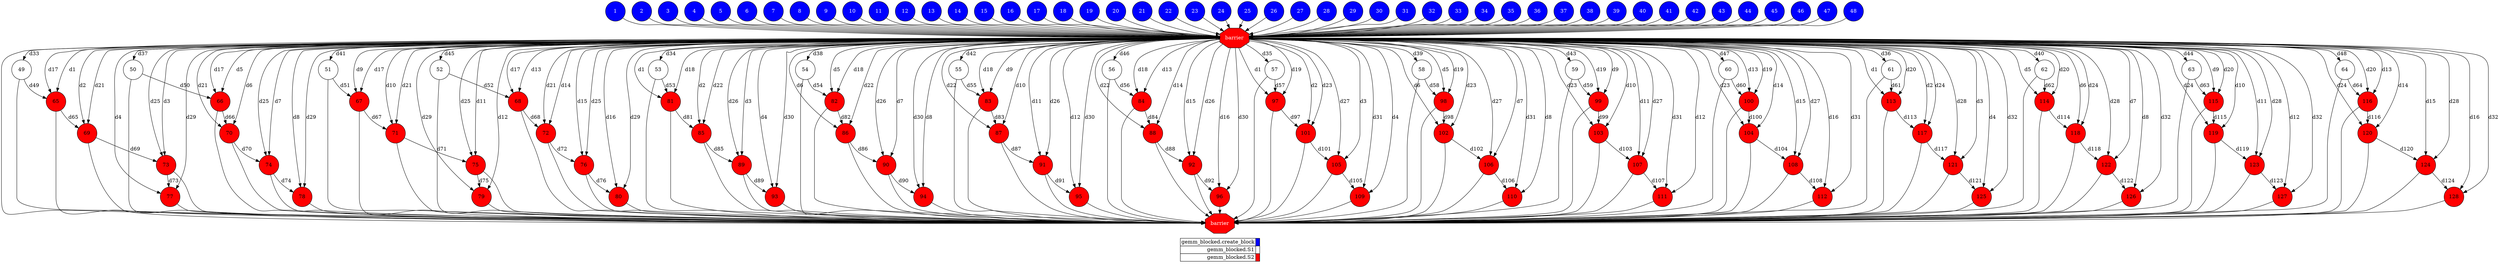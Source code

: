 digraph {
  rankdir=TB;
  labeljust="l";
  subgraph dependence_graph {
    ranksep=0.20;
    node[height=0.75];

1[shape=circle, style=filled fillcolor="#0000ff" fontcolor="#ffffff"];
2[shape=circle, style=filled fillcolor="#0000ff" fontcolor="#ffffff"];
3[shape=circle, style=filled fillcolor="#0000ff" fontcolor="#ffffff"];
4[shape=circle, style=filled fillcolor="#0000ff" fontcolor="#ffffff"];
5[shape=circle, style=filled fillcolor="#0000ff" fontcolor="#ffffff"];
6[shape=circle, style=filled fillcolor="#0000ff" fontcolor="#ffffff"];
7[shape=circle, style=filled fillcolor="#0000ff" fontcolor="#ffffff"];
8[shape=circle, style=filled fillcolor="#0000ff" fontcolor="#ffffff"];
9[shape=circle, style=filled fillcolor="#0000ff" fontcolor="#ffffff"];
10[shape=circle, style=filled fillcolor="#0000ff" fontcolor="#ffffff"];
11[shape=circle, style=filled fillcolor="#0000ff" fontcolor="#ffffff"];
12[shape=circle, style=filled fillcolor="#0000ff" fontcolor="#ffffff"];
13[shape=circle, style=filled fillcolor="#0000ff" fontcolor="#ffffff"];
14[shape=circle, style=filled fillcolor="#0000ff" fontcolor="#ffffff"];
15[shape=circle, style=filled fillcolor="#0000ff" fontcolor="#ffffff"];
16[shape=circle, style=filled fillcolor="#0000ff" fontcolor="#ffffff"];
17[shape=circle, style=filled fillcolor="#0000ff" fontcolor="#ffffff"];
18[shape=circle, style=filled fillcolor="#0000ff" fontcolor="#ffffff"];
19[shape=circle, style=filled fillcolor="#0000ff" fontcolor="#ffffff"];
20[shape=circle, style=filled fillcolor="#0000ff" fontcolor="#ffffff"];
21[shape=circle, style=filled fillcolor="#0000ff" fontcolor="#ffffff"];
22[shape=circle, style=filled fillcolor="#0000ff" fontcolor="#ffffff"];
23[shape=circle, style=filled fillcolor="#0000ff" fontcolor="#ffffff"];
24[shape=circle, style=filled fillcolor="#0000ff" fontcolor="#ffffff"];
25[shape=circle, style=filled fillcolor="#0000ff" fontcolor="#ffffff"];
26[shape=circle, style=filled fillcolor="#0000ff" fontcolor="#ffffff"];
27[shape=circle, style=filled fillcolor="#0000ff" fontcolor="#ffffff"];
28[shape=circle, style=filled fillcolor="#0000ff" fontcolor="#ffffff"];
29[shape=circle, style=filled fillcolor="#0000ff" fontcolor="#ffffff"];
30[shape=circle, style=filled fillcolor="#0000ff" fontcolor="#ffffff"];
31[shape=circle, style=filled fillcolor="#0000ff" fontcolor="#ffffff"];
32[shape=circle, style=filled fillcolor="#0000ff" fontcolor="#ffffff"];
33[shape=circle, style=filled fillcolor="#0000ff" fontcolor="#ffffff"];
34[shape=circle, style=filled fillcolor="#0000ff" fontcolor="#ffffff"];
35[shape=circle, style=filled fillcolor="#0000ff" fontcolor="#ffffff"];
36[shape=circle, style=filled fillcolor="#0000ff" fontcolor="#ffffff"];
37[shape=circle, style=filled fillcolor="#0000ff" fontcolor="#ffffff"];
38[shape=circle, style=filled fillcolor="#0000ff" fontcolor="#ffffff"];
39[shape=circle, style=filled fillcolor="#0000ff" fontcolor="#ffffff"];
40[shape=circle, style=filled fillcolor="#0000ff" fontcolor="#ffffff"];
41[shape=circle, style=filled fillcolor="#0000ff" fontcolor="#ffffff"];
42[shape=circle, style=filled fillcolor="#0000ff" fontcolor="#ffffff"];
43[shape=circle, style=filled fillcolor="#0000ff" fontcolor="#ffffff"];
44[shape=circle, style=filled fillcolor="#0000ff" fontcolor="#ffffff"];
45[shape=circle, style=filled fillcolor="#0000ff" fontcolor="#ffffff"];
46[shape=circle, style=filled fillcolor="#0000ff" fontcolor="#ffffff"];
47[shape=circle, style=filled fillcolor="#0000ff" fontcolor="#ffffff"];
48[shape=circle, style=filled fillcolor="#0000ff" fontcolor="#ffffff"];
Synchro1[label="barrier", shape=octagon, style=filled fillcolor="#ff0000" fontcolor="#FFFFFF"];
37 -> Synchro1;
30 -> Synchro1;
40 -> Synchro1;
12 -> Synchro1;
7 -> Synchro1;
20 -> Synchro1;
42 -> Synchro1;
15 -> Synchro1;
24 -> Synchro1;
38 -> Synchro1;
6 -> Synchro1;
3 -> Synchro1;
46 -> Synchro1;
36 -> Synchro1;
2 -> Synchro1;
11 -> Synchro1;
25 -> Synchro1;
18 -> Synchro1;
19 -> Synchro1;
32 -> Synchro1;
33 -> Synchro1;
17 -> Synchro1;
1 -> Synchro1;
43 -> Synchro1;
16 -> Synchro1;
23 -> Synchro1;
21 -> Synchro1;
41 -> Synchro1;
45 -> Synchro1;
26 -> Synchro1;
31 -> Synchro1;
34 -> Synchro1;
47 -> Synchro1;
13 -> Synchro1;
14 -> Synchro1;
35 -> Synchro1;
22 -> Synchro1;
8 -> Synchro1;
28 -> Synchro1;
4 -> Synchro1;
39 -> Synchro1;
27 -> Synchro1;
10 -> Synchro1;
44 -> Synchro1;
29 -> Synchro1;
48 -> Synchro1;
9 -> Synchro1;
5 -> Synchro1;
49[shape=circle, style=filled fillcolor="#ffffff" fontcolor="#000000"];
Synchro1 -> 49[ label="d33" ];
50[shape=circle, style=filled fillcolor="#ffffff" fontcolor="#000000"];
Synchro1 -> 50[ label="d37" ];
51[shape=circle, style=filled fillcolor="#ffffff" fontcolor="#000000"];
Synchro1 -> 51[ label="d41" ];
52[shape=circle, style=filled fillcolor="#ffffff" fontcolor="#000000"];
Synchro1 -> 52[ label="d45" ];
53[shape=circle, style=filled fillcolor="#ffffff" fontcolor="#000000"];
Synchro1 -> 53[ label="d34" ];
54[shape=circle, style=filled fillcolor="#ffffff" fontcolor="#000000"];
Synchro1 -> 54[ label="d38" ];
55[shape=circle, style=filled fillcolor="#ffffff" fontcolor="#000000"];
Synchro1 -> 55[ label="d42" ];
56[shape=circle, style=filled fillcolor="#ffffff" fontcolor="#000000"];
Synchro1 -> 56[ label="d46" ];
57[shape=circle, style=filled fillcolor="#ffffff" fontcolor="#000000"];
Synchro1 -> 57[ label="d35" ];
58[shape=circle, style=filled fillcolor="#ffffff" fontcolor="#000000"];
Synchro1 -> 58[ label="d39" ];
59[shape=circle, style=filled fillcolor="#ffffff" fontcolor="#000000"];
Synchro1 -> 59[ label="d43" ];
60[shape=circle, style=filled fillcolor="#ffffff" fontcolor="#000000"];
Synchro1 -> 60[ label="d47" ];
61[shape=circle, style=filled fillcolor="#ffffff" fontcolor="#000000"];
Synchro1 -> 61[ label="d36" ];
62[shape=circle, style=filled fillcolor="#ffffff" fontcolor="#000000"];
Synchro1 -> 62[ label="d40" ];
63[shape=circle, style=filled fillcolor="#ffffff" fontcolor="#000000"];
Synchro1 -> 63[ label="d44" ];
64[shape=circle, style=filled fillcolor="#ffffff" fontcolor="#000000"];
Synchro1 -> 64[ label="d48" ];
65[shape=circle, style=filled fillcolor="#ff0000" fontcolor="#000000"];
49 -> 65[ label="d49" ];
Synchro1 -> 65[ label="d1" ];
Synchro1 -> 65[ label="d17" ];
66[shape=circle, style=filled fillcolor="#ff0000" fontcolor="#000000"];
50 -> 66[ label="d50" ];
Synchro1 -> 66[ label="d5" ];
Synchro1 -> 66[ label="d17" ];
67[shape=circle, style=filled fillcolor="#ff0000" fontcolor="#000000"];
51 -> 67[ label="d51" ];
Synchro1 -> 67[ label="d9" ];
Synchro1 -> 67[ label="d17" ];
68[shape=circle, style=filled fillcolor="#ff0000" fontcolor="#000000"];
52 -> 68[ label="d52" ];
Synchro1 -> 68[ label="d13" ];
Synchro1 -> 68[ label="d17" ];
69[shape=circle, style=filled fillcolor="#ff0000" fontcolor="#000000"];
65 -> 69[ label="d65" ];
Synchro1 -> 69[ label="d2" ];
Synchro1 -> 69[ label="d21" ];
70[shape=circle, style=filled fillcolor="#ff0000" fontcolor="#000000"];
66 -> 70[ label="d66" ];
Synchro1 -> 70[ label="d6" ];
Synchro1 -> 70[ label="d21" ];
71[shape=circle, style=filled fillcolor="#ff0000" fontcolor="#000000"];
67 -> 71[ label="d67" ];
Synchro1 -> 71[ label="d10" ];
Synchro1 -> 71[ label="d21" ];
72[shape=circle, style=filled fillcolor="#ff0000" fontcolor="#000000"];
68 -> 72[ label="d68" ];
Synchro1 -> 72[ label="d14" ];
Synchro1 -> 72[ label="d21" ];
73[shape=circle, style=filled fillcolor="#ff0000" fontcolor="#000000"];
69 -> 73[ label="d69" ];
Synchro1 -> 73[ label="d3" ];
Synchro1 -> 73[ label="d25" ];
74[shape=circle, style=filled fillcolor="#ff0000" fontcolor="#000000"];
70 -> 74[ label="d70" ];
Synchro1 -> 74[ label="d7" ];
Synchro1 -> 74[ label="d25" ];
75[shape=circle, style=filled fillcolor="#ff0000" fontcolor="#000000"];
71 -> 75[ label="d71" ];
Synchro1 -> 75[ label="d11" ];
Synchro1 -> 75[ label="d25" ];
76[shape=circle, style=filled fillcolor="#ff0000" fontcolor="#000000"];
72 -> 76[ label="d72" ];
Synchro1 -> 76[ label="d15" ];
Synchro1 -> 76[ label="d25" ];
77[shape=circle, style=filled fillcolor="#ff0000" fontcolor="#000000"];
73 -> 77[ label="d73" ];
Synchro1 -> 77[ label="d4" ];
Synchro1 -> 77[ label="d29" ];
78[shape=circle, style=filled fillcolor="#ff0000" fontcolor="#000000"];
74 -> 78[ label="d74" ];
Synchro1 -> 78[ label="d8" ];
Synchro1 -> 78[ label="d29" ];
79[shape=circle, style=filled fillcolor="#ff0000" fontcolor="#000000"];
75 -> 79[ label="d75" ];
Synchro1 -> 79[ label="d12" ];
Synchro1 -> 79[ label="d29" ];
80[shape=circle, style=filled fillcolor="#ff0000" fontcolor="#000000"];
76 -> 80[ label="d76" ];
Synchro1 -> 80[ label="d16" ];
Synchro1 -> 80[ label="d29" ];
81[shape=circle, style=filled fillcolor="#ff0000" fontcolor="#000000"];
53 -> 81[ label="d53" ];
Synchro1 -> 81[ label="d1" ];
Synchro1 -> 81[ label="d18" ];
82[shape=circle, style=filled fillcolor="#ff0000" fontcolor="#000000"];
54 -> 82[ label="d54" ];
Synchro1 -> 82[ label="d5" ];
Synchro1 -> 82[ label="d18" ];
83[shape=circle, style=filled fillcolor="#ff0000" fontcolor="#000000"];
55 -> 83[ label="d55" ];
Synchro1 -> 83[ label="d9" ];
Synchro1 -> 83[ label="d18" ];
84[shape=circle, style=filled fillcolor="#ff0000" fontcolor="#000000"];
56 -> 84[ label="d56" ];
Synchro1 -> 84[ label="d13" ];
Synchro1 -> 84[ label="d18" ];
85[shape=circle, style=filled fillcolor="#ff0000" fontcolor="#000000"];
81 -> 85[ label="d81" ];
Synchro1 -> 85[ label="d2" ];
Synchro1 -> 85[ label="d22" ];
86[shape=circle, style=filled fillcolor="#ff0000" fontcolor="#000000"];
82 -> 86[ label="d82" ];
Synchro1 -> 86[ label="d6" ];
Synchro1 -> 86[ label="d22" ];
87[shape=circle, style=filled fillcolor="#ff0000" fontcolor="#000000"];
83 -> 87[ label="d83" ];
Synchro1 -> 87[ label="d10" ];
Synchro1 -> 87[ label="d22" ];
88[shape=circle, style=filled fillcolor="#ff0000" fontcolor="#000000"];
84 -> 88[ label="d84" ];
Synchro1 -> 88[ label="d14" ];
Synchro1 -> 88[ label="d22" ];
89[shape=circle, style=filled fillcolor="#ff0000" fontcolor="#000000"];
85 -> 89[ label="d85" ];
Synchro1 -> 89[ label="d3" ];
Synchro1 -> 89[ label="d26" ];
90[shape=circle, style=filled fillcolor="#ff0000" fontcolor="#000000"];
86 -> 90[ label="d86" ];
Synchro1 -> 90[ label="d7" ];
Synchro1 -> 90[ label="d26" ];
91[shape=circle, style=filled fillcolor="#ff0000" fontcolor="#000000"];
87 -> 91[ label="d87" ];
Synchro1 -> 91[ label="d11" ];
Synchro1 -> 91[ label="d26" ];
92[shape=circle, style=filled fillcolor="#ff0000" fontcolor="#000000"];
88 -> 92[ label="d88" ];
Synchro1 -> 92[ label="d15" ];
Synchro1 -> 92[ label="d26" ];
93[shape=circle, style=filled fillcolor="#ff0000" fontcolor="#000000"];
89 -> 93[ label="d89" ];
Synchro1 -> 93[ label="d4" ];
Synchro1 -> 93[ label="d30" ];
94[shape=circle, style=filled fillcolor="#ff0000" fontcolor="#000000"];
90 -> 94[ label="d90" ];
Synchro1 -> 94[ label="d8" ];
Synchro1 -> 94[ label="d30" ];
95[shape=circle, style=filled fillcolor="#ff0000" fontcolor="#000000"];
91 -> 95[ label="d91" ];
Synchro1 -> 95[ label="d12" ];
Synchro1 -> 95[ label="d30" ];
96[shape=circle, style=filled fillcolor="#ff0000" fontcolor="#000000"];
92 -> 96[ label="d92" ];
Synchro1 -> 96[ label="d16" ];
Synchro1 -> 96[ label="d30" ];
97[shape=circle, style=filled fillcolor="#ff0000" fontcolor="#000000"];
57 -> 97[ label="d57" ];
Synchro1 -> 97[ label="d1" ];
Synchro1 -> 97[ label="d19" ];
98[shape=circle, style=filled fillcolor="#ff0000" fontcolor="#000000"];
58 -> 98[ label="d58" ];
Synchro1 -> 98[ label="d5" ];
Synchro1 -> 98[ label="d19" ];
99[shape=circle, style=filled fillcolor="#ff0000" fontcolor="#000000"];
59 -> 99[ label="d59" ];
Synchro1 -> 99[ label="d9" ];
Synchro1 -> 99[ label="d19" ];
100[shape=circle, style=filled fillcolor="#ff0000" fontcolor="#000000"];
60 -> 100[ label="d60" ];
Synchro1 -> 100[ label="d13" ];
Synchro1 -> 100[ label="d19" ];
101[shape=circle, style=filled fillcolor="#ff0000" fontcolor="#000000"];
97 -> 101[ label="d97" ];
Synchro1 -> 101[ label="d2" ];
Synchro1 -> 101[ label="d23" ];
102[shape=circle, style=filled fillcolor="#ff0000" fontcolor="#000000"];
98 -> 102[ label="d98" ];
Synchro1 -> 102[ label="d6" ];
Synchro1 -> 102[ label="d23" ];
103[shape=circle, style=filled fillcolor="#ff0000" fontcolor="#000000"];
99 -> 103[ label="d99" ];
Synchro1 -> 103[ label="d10" ];
Synchro1 -> 103[ label="d23" ];
104[shape=circle, style=filled fillcolor="#ff0000" fontcolor="#000000"];
100 -> 104[ label="d100" ];
Synchro1 -> 104[ label="d14" ];
Synchro1 -> 104[ label="d23" ];
105[shape=circle, style=filled fillcolor="#ff0000" fontcolor="#000000"];
101 -> 105[ label="d101" ];
Synchro1 -> 105[ label="d3" ];
Synchro1 -> 105[ label="d27" ];
106[shape=circle, style=filled fillcolor="#ff0000" fontcolor="#000000"];
102 -> 106[ label="d102" ];
Synchro1 -> 106[ label="d7" ];
Synchro1 -> 106[ label="d27" ];
107[shape=circle, style=filled fillcolor="#ff0000" fontcolor="#000000"];
103 -> 107[ label="d103" ];
Synchro1 -> 107[ label="d11" ];
Synchro1 -> 107[ label="d27" ];
108[shape=circle, style=filled fillcolor="#ff0000" fontcolor="#000000"];
104 -> 108[ label="d104" ];
Synchro1 -> 108[ label="d15" ];
Synchro1 -> 108[ label="d27" ];
109[shape=circle, style=filled fillcolor="#ff0000" fontcolor="#000000"];
105 -> 109[ label="d105" ];
Synchro1 -> 109[ label="d4" ];
Synchro1 -> 109[ label="d31" ];
110[shape=circle, style=filled fillcolor="#ff0000" fontcolor="#000000"];
106 -> 110[ label="d106" ];
Synchro1 -> 110[ label="d8" ];
Synchro1 -> 110[ label="d31" ];
111[shape=circle, style=filled fillcolor="#ff0000" fontcolor="#000000"];
107 -> 111[ label="d107" ];
Synchro1 -> 111[ label="d12" ];
Synchro1 -> 111[ label="d31" ];
112[shape=circle, style=filled fillcolor="#ff0000" fontcolor="#000000"];
108 -> 112[ label="d108" ];
Synchro1 -> 112[ label="d16" ];
Synchro1 -> 112[ label="d31" ];
113[shape=circle, style=filled fillcolor="#ff0000" fontcolor="#000000"];
61 -> 113[ label="d61" ];
Synchro1 -> 113[ label="d1" ];
Synchro1 -> 113[ label="d20" ];
114[shape=circle, style=filled fillcolor="#ff0000" fontcolor="#000000"];
62 -> 114[ label="d62" ];
Synchro1 -> 114[ label="d5" ];
Synchro1 -> 114[ label="d20" ];
115[shape=circle, style=filled fillcolor="#ff0000" fontcolor="#000000"];
63 -> 115[ label="d63" ];
Synchro1 -> 115[ label="d9" ];
Synchro1 -> 115[ label="d20" ];
116[shape=circle, style=filled fillcolor="#ff0000" fontcolor="#000000"];
64 -> 116[ label="d64" ];
Synchro1 -> 116[ label="d13" ];
Synchro1 -> 116[ label="d20" ];
117[shape=circle, style=filled fillcolor="#ff0000" fontcolor="#000000"];
113 -> 117[ label="d113" ];
Synchro1 -> 117[ label="d2" ];
Synchro1 -> 117[ label="d24" ];
118[shape=circle, style=filled fillcolor="#ff0000" fontcolor="#000000"];
114 -> 118[ label="d114" ];
Synchro1 -> 118[ label="d6" ];
Synchro1 -> 118[ label="d24" ];
119[shape=circle, style=filled fillcolor="#ff0000" fontcolor="#000000"];
115 -> 119[ label="d115" ];
Synchro1 -> 119[ label="d10" ];
Synchro1 -> 119[ label="d24" ];
120[shape=circle, style=filled fillcolor="#ff0000" fontcolor="#000000"];
116 -> 120[ label="d116" ];
Synchro1 -> 120[ label="d14" ];
Synchro1 -> 120[ label="d24" ];
121[shape=circle, style=filled fillcolor="#ff0000" fontcolor="#000000"];
117 -> 121[ label="d117" ];
Synchro1 -> 121[ label="d3" ];
Synchro1 -> 121[ label="d28" ];
122[shape=circle, style=filled fillcolor="#ff0000" fontcolor="#000000"];
118 -> 122[ label="d118" ];
Synchro1 -> 122[ label="d7" ];
Synchro1 -> 122[ label="d28" ];
123[shape=circle, style=filled fillcolor="#ff0000" fontcolor="#000000"];
119 -> 123[ label="d119" ];
Synchro1 -> 123[ label="d11" ];
Synchro1 -> 123[ label="d28" ];
124[shape=circle, style=filled fillcolor="#ff0000" fontcolor="#000000"];
120 -> 124[ label="d120" ];
Synchro1 -> 124[ label="d15" ];
Synchro1 -> 124[ label="d28" ];
125[shape=circle, style=filled fillcolor="#ff0000" fontcolor="#000000"];
121 -> 125[ label="d121" ];
Synchro1 -> 125[ label="d4" ];
Synchro1 -> 125[ label="d32" ];
126[shape=circle, style=filled fillcolor="#ff0000" fontcolor="#000000"];
122 -> 126[ label="d122" ];
Synchro1 -> 126[ label="d8" ];
Synchro1 -> 126[ label="d32" ];
127[shape=circle, style=filled fillcolor="#ff0000" fontcolor="#000000"];
123 -> 127[ label="d123" ];
Synchro1 -> 127[ label="d12" ];
Synchro1 -> 127[ label="d32" ];
128[shape=circle, style=filled fillcolor="#ff0000" fontcolor="#000000"];
124 -> 128[ label="d124" ];
Synchro1 -> 128[ label="d16" ];
Synchro1 -> 128[ label="d32" ];
Synchro2[label="barrier", shape=octagon, style=filled fillcolor="#ff0000" fontcolor="#FFFFFF"];
Synchro1 -> Synchro2;
49 -> Synchro2;
107 -> Synchro2;
127 -> Synchro2;
103 -> Synchro2;
95 -> Synchro2;
72 -> Synchro2;
75 -> Synchro2;
80 -> Synchro2;
114 -> Synchro2;
59 -> Synchro2;
97 -> Synchro2;
116 -> Synchro2;
84 -> Synchro2;
126 -> Synchro2;
85 -> Synchro2;
50 -> Synchro2;
111 -> Synchro2;
63 -> Synchro2;
54 -> Synchro2;
105 -> Synchro2;
62 -> Synchro2;
51 -> Synchro2;
82 -> Synchro2;
108 -> Synchro2;
58 -> Synchro2;
91 -> Synchro2;
74 -> Synchro2;
79 -> Synchro2;
100 -> Synchro2;
113 -> Synchro2;
71 -> Synchro2;
70 -> Synchro2;
87 -> Synchro2;
88 -> Synchro2;
122 -> Synchro2;
60 -> Synchro2;
112 -> Synchro2;
119 -> Synchro2;
93 -> Synchro2;
61 -> Synchro2;
109 -> Synchro2;
115 -> Synchro2;
106 -> Synchro2;
53 -> Synchro2;
102 -> Synchro2;
66 -> Synchro2;
118 -> Synchro2;
124 -> Synchro2;
128 -> Synchro2;
101 -> Synchro2;
69 -> Synchro2;
96 -> Synchro2;
81 -> Synchro2;
64 -> Synchro2;
78 -> Synchro2;
52 -> Synchro2;
89 -> Synchro2;
55 -> Synchro2;
68 -> Synchro2;
104 -> Synchro2;
123 -> Synchro2;
67 -> Synchro2;
94 -> Synchro2;
86 -> Synchro2;
77 -> Synchro2;
110 -> Synchro2;
121 -> Synchro2;
90 -> Synchro2;
83 -> Synchro2;
56 -> Synchro2;
99 -> Synchro2;
73 -> Synchro2;
92 -> Synchro2;
57 -> Synchro2;
65 -> Synchro2;
76 -> Synchro2;
125 -> Synchro2;
117 -> Synchro2;
120 -> Synchro2;
98 -> Synchro2;  }
  subgraph legend {
    rank=sink;
    node [shape=plaintext, height=0.75];
    ranksep=0.20;
    label = "Legend";
    key [label=<
      <table border="0" cellpadding="2" cellspacing="0" cellborder="1">
<tr>
<td align="right">gemm_blocked.create_block</td>
<td bgcolor="#0000ff">&nbsp;</td>
</tr>
<tr>
<td align="right">gemm_blocked.S1</td>
<td bgcolor="#ffffff">&nbsp;</td>
</tr>
<tr>
<td align="right">gemm_blocked.S2</td>
<td bgcolor="#ff0000">&nbsp;</td>
</tr>
      </table>
    >]
  }
}
